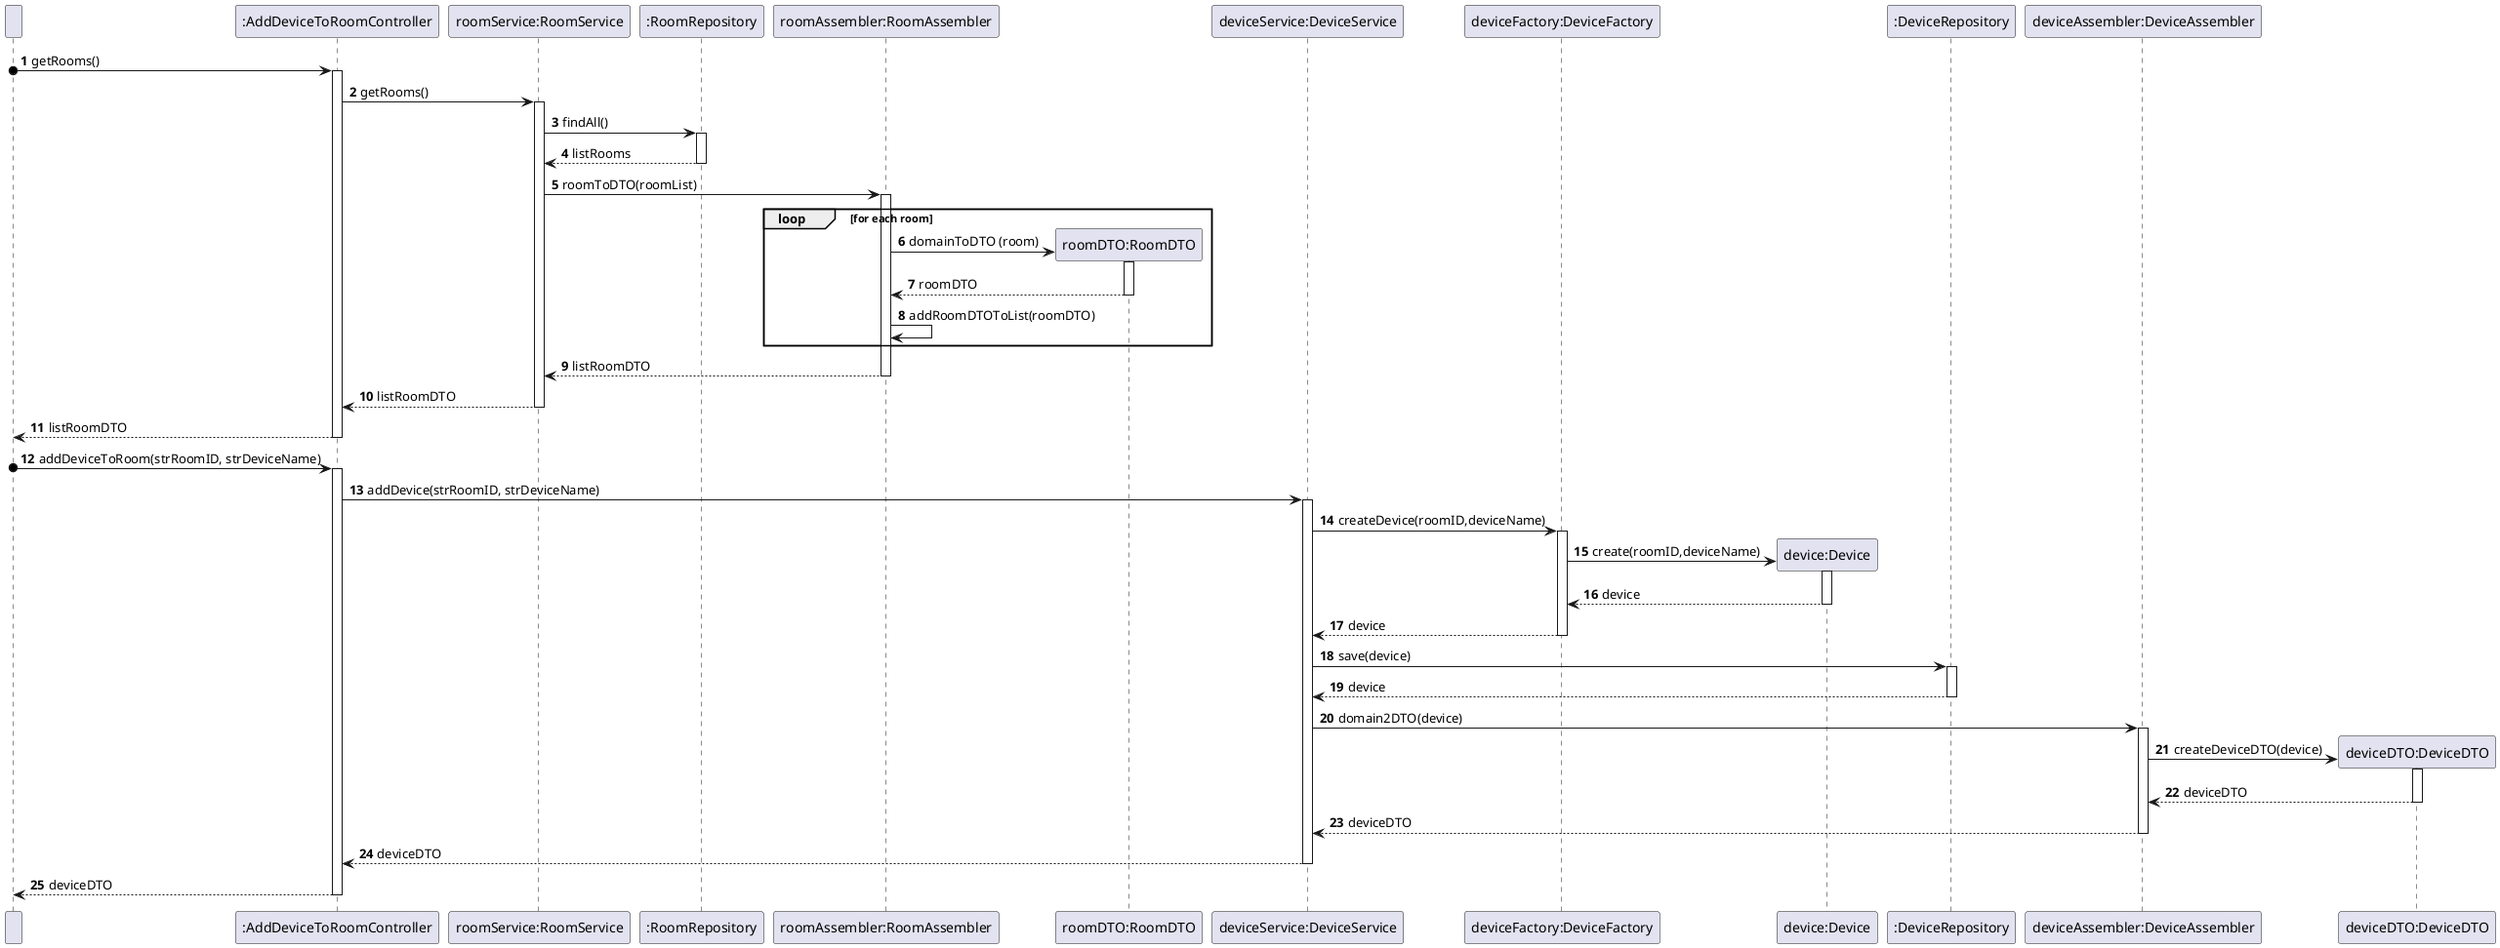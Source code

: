@startuml
!pragma layout smetana


participant  " " as User

participant ":AddDeviceToRoomController" as Controller
participant "roomService:RoomService" as RoomService
participant ":RoomRepository" as RoomRepo

participant "roomAssembler:RoomAssembler" as RoomAssembler
participant "roomDTO:RoomDTO" as RoomDTO
participant "deviceAssembler:DeviceAssembler" as DeviceAssembler
participant "deviceDTO:DeviceDTO" as DeviceDTO
participant "device:Device" as Device
participant "deviceService:DeviceService" as DeviceService
participant "deviceFactory:DeviceFactory" as Factory
participant "device :Device" as Device
participant ":DeviceRepository" as Repository
participant ":DeviceAssembler" as DeviceAssembler
participant "deviceDTO :DeviceDTO" as DeviceDTO
autonumber

User o-> Controller: getRooms()

activate Controller

Controller -> RoomService: getRooms()

activate RoomService

RoomService -> RoomRepo: findAll()

activate RoomRepo

RoomRepo --> RoomService: listRooms

deactivate RoomRepo

RoomService -> RoomAssembler : roomToDTO(roomList)

activate RoomAssembler

loop for each room

    create RoomDTO

    RoomAssembler -> RoomDTO: domainToDTO (room)

     activate RoomDTO

     RoomDTO --> RoomAssembler: roomDTO

      deactivate RoomDTO

     RoomAssembler -> RoomAssembler: addRoomDTOToList(roomDTO)

end
RoomAssembler --> RoomService: listRoomDTO

deactivate RoomAssembler

RoomService --> Controller: listRoomDTO

deactivate RoomService
Controller --> User : listRoomDTO
deactivate Controller


User o-> Controller : addDeviceToRoom(strRoomID, strDeviceName)
activate Controller

Controller -> DeviceService : addDevice(strRoomID, strDeviceName)
activate DeviceService

DeviceService -> Factory : createDevice(roomID,deviceName)
activate Factory

create Device
Factory -> Device : create(roomID,deviceName)

activate Device
Device --> Factory : device

deactivate Device
Factory --> DeviceService : device

deactivate Factory
DeviceService -> Repository : save(device)

activate Repository

Repository --> DeviceService : device
deactivate Repository


DeviceService -> DeviceAssembler : domain2DTO(device)
create DeviceDTO

activate DeviceAssembler
DeviceAssembler -> DeviceDTO : createDeviceDTO(device)

activate DeviceDTO
DeviceDTO --> DeviceAssembler : deviceDTO
deactivate DeviceDTO

DeviceAssembler --> DeviceService : deviceDTO
deactivate DeviceAssembler


DeviceService --> Controller : deviceDTO
deactivate DeviceService

Controller --> User : deviceDTO
deactivate Controller
@enduml
